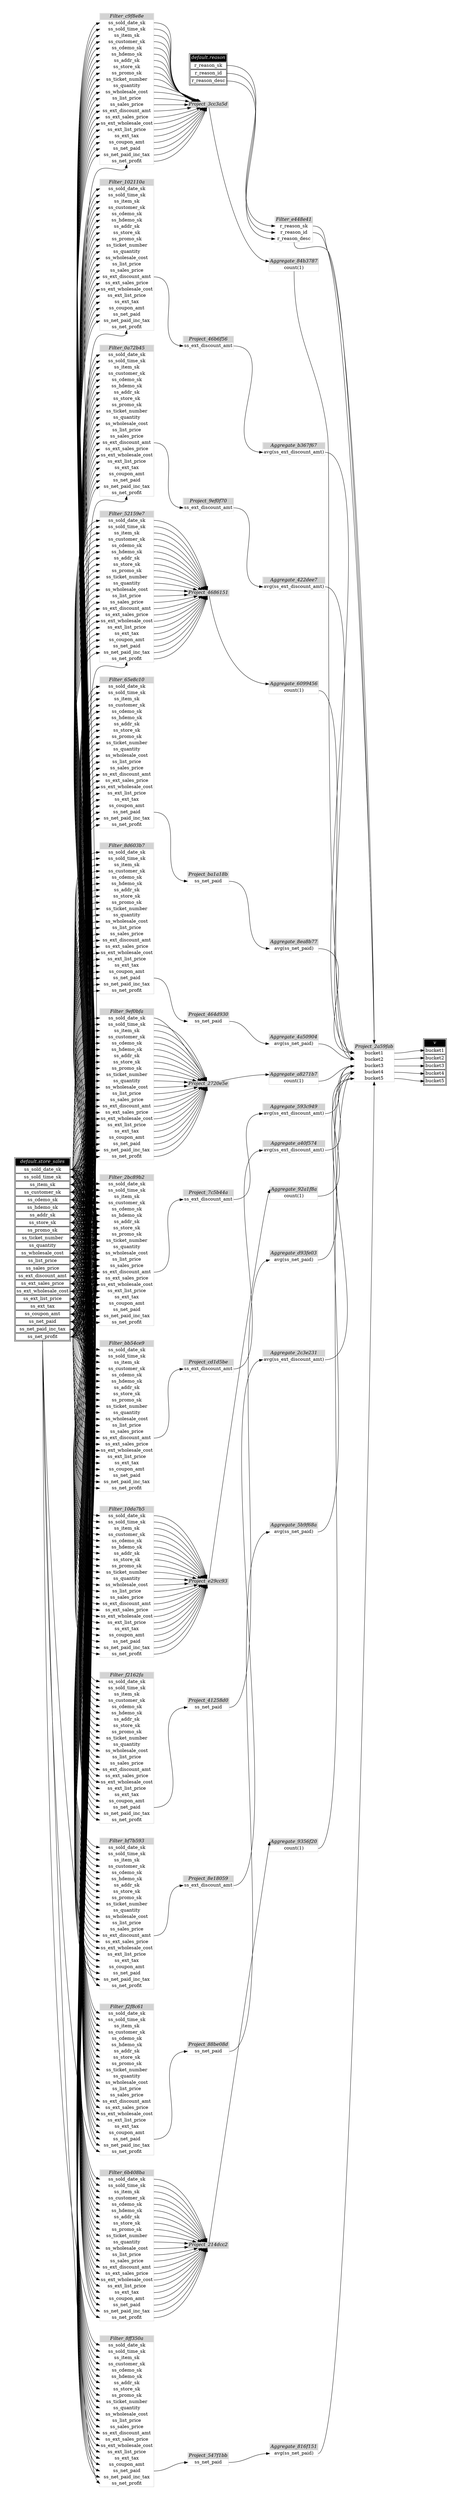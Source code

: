 // Automatically generated by TPCDSFlowTestSuite


digraph {
  graph [pad="0.5" nodesep="0.5" ranksep="1" fontname="Helvetica" rankdir=LR];
  node [shape=plaintext]

  
"Aggregate_2c3e231" [label=<
<table color="lightgray" border="1" cellborder="0" cellspacing="0">
  <tr><td bgcolor="lightgray" port="nodeName"><i>Aggregate_2c3e231</i></td></tr>
  <tr><td port="0">avg(ss_ext_discount_amt)</td></tr>
</table>>];
     

"Aggregate_422dee7" [label=<
<table color="lightgray" border="1" cellborder="0" cellspacing="0">
  <tr><td bgcolor="lightgray" port="nodeName"><i>Aggregate_422dee7</i></td></tr>
  <tr><td port="0">avg(ss_ext_discount_amt)</td></tr>
</table>>];
     

"Aggregate_4a50904" [label=<
<table color="lightgray" border="1" cellborder="0" cellspacing="0">
  <tr><td bgcolor="lightgray" port="nodeName"><i>Aggregate_4a50904</i></td></tr>
  <tr><td port="0">avg(ss_net_paid)</td></tr>
</table>>];
     

"Aggregate_593c949" [label=<
<table color="lightgray" border="1" cellborder="0" cellspacing="0">
  <tr><td bgcolor="lightgray" port="nodeName"><i>Aggregate_593c949</i></td></tr>
  <tr><td port="0">avg(ss_ext_discount_amt)</td></tr>
</table>>];
     

"Aggregate_5b9f68a" [label=<
<table color="lightgray" border="1" cellborder="0" cellspacing="0">
  <tr><td bgcolor="lightgray" port="nodeName"><i>Aggregate_5b9f68a</i></td></tr>
  <tr><td port="0">avg(ss_net_paid)</td></tr>
</table>>];
     

"Aggregate_6099456" [label=<
<table color="lightgray" border="1" cellborder="0" cellspacing="0">
  <tr><td bgcolor="lightgray" port="nodeName"><i>Aggregate_6099456</i></td></tr>
  <tr><td port="0">count(1)</td></tr>
</table>>];
     

"Aggregate_816f151" [label=<
<table color="lightgray" border="1" cellborder="0" cellspacing="0">
  <tr><td bgcolor="lightgray" port="nodeName"><i>Aggregate_816f151</i></td></tr>
  <tr><td port="0">avg(ss_net_paid)</td></tr>
</table>>];
     

"Aggregate_84b3787" [label=<
<table color="lightgray" border="1" cellborder="0" cellspacing="0">
  <tr><td bgcolor="lightgray" port="nodeName"><i>Aggregate_84b3787</i></td></tr>
  <tr><td port="0">count(1)</td></tr>
</table>>];
     

"Aggregate_8ea8b77" [label=<
<table color="lightgray" border="1" cellborder="0" cellspacing="0">
  <tr><td bgcolor="lightgray" port="nodeName"><i>Aggregate_8ea8b77</i></td></tr>
  <tr><td port="0">avg(ss_net_paid)</td></tr>
</table>>];
     

"Aggregate_92a1f8a" [label=<
<table color="lightgray" border="1" cellborder="0" cellspacing="0">
  <tr><td bgcolor="lightgray" port="nodeName"><i>Aggregate_92a1f8a</i></td></tr>
  <tr><td port="0">count(1)</td></tr>
</table>>];
     

"Aggregate_9356f20" [label=<
<table color="lightgray" border="1" cellborder="0" cellspacing="0">
  <tr><td bgcolor="lightgray" port="nodeName"><i>Aggregate_9356f20</i></td></tr>
  <tr><td port="0">count(1)</td></tr>
</table>>];
     

"Aggregate_a40f574" [label=<
<table color="lightgray" border="1" cellborder="0" cellspacing="0">
  <tr><td bgcolor="lightgray" port="nodeName"><i>Aggregate_a40f574</i></td></tr>
  <tr><td port="0">avg(ss_ext_discount_amt)</td></tr>
</table>>];
     

"Aggregate_a8271b7" [label=<
<table color="lightgray" border="1" cellborder="0" cellspacing="0">
  <tr><td bgcolor="lightgray" port="nodeName"><i>Aggregate_a8271b7</i></td></tr>
  <tr><td port="0">count(1)</td></tr>
</table>>];
     

"Aggregate_b367f67" [label=<
<table color="lightgray" border="1" cellborder="0" cellspacing="0">
  <tr><td bgcolor="lightgray" port="nodeName"><i>Aggregate_b367f67</i></td></tr>
  <tr><td port="0">avg(ss_ext_discount_amt)</td></tr>
</table>>];
     

"Aggregate_d93fe03" [label=<
<table color="lightgray" border="1" cellborder="0" cellspacing="0">
  <tr><td bgcolor="lightgray" port="nodeName"><i>Aggregate_d93fe03</i></td></tr>
  <tr><td port="0">avg(ss_net_paid)</td></tr>
</table>>];
     

"Filter_0a72b45" [label=<
<table color="lightgray" border="1" cellborder="0" cellspacing="0">
  <tr><td bgcolor="lightgray" port="nodeName"><i>Filter_0a72b45</i></td></tr>
  <tr><td port="0">ss_sold_date_sk</td></tr>
<tr><td port="1">ss_sold_time_sk</td></tr>
<tr><td port="2">ss_item_sk</td></tr>
<tr><td port="3">ss_customer_sk</td></tr>
<tr><td port="4">ss_cdemo_sk</td></tr>
<tr><td port="5">ss_hdemo_sk</td></tr>
<tr><td port="6">ss_addr_sk</td></tr>
<tr><td port="7">ss_store_sk</td></tr>
<tr><td port="8">ss_promo_sk</td></tr>
<tr><td port="9">ss_ticket_number</td></tr>
<tr><td port="10">ss_quantity</td></tr>
<tr><td port="11">ss_wholesale_cost</td></tr>
<tr><td port="12">ss_list_price</td></tr>
<tr><td port="13">ss_sales_price</td></tr>
<tr><td port="14">ss_ext_discount_amt</td></tr>
<tr><td port="15">ss_ext_sales_price</td></tr>
<tr><td port="16">ss_ext_wholesale_cost</td></tr>
<tr><td port="17">ss_ext_list_price</td></tr>
<tr><td port="18">ss_ext_tax</td></tr>
<tr><td port="19">ss_coupon_amt</td></tr>
<tr><td port="20">ss_net_paid</td></tr>
<tr><td port="21">ss_net_paid_inc_tax</td></tr>
<tr><td port="22">ss_net_profit</td></tr>
</table>>];
     

"Filter_102110a" [label=<
<table color="lightgray" border="1" cellborder="0" cellspacing="0">
  <tr><td bgcolor="lightgray" port="nodeName"><i>Filter_102110a</i></td></tr>
  <tr><td port="0">ss_sold_date_sk</td></tr>
<tr><td port="1">ss_sold_time_sk</td></tr>
<tr><td port="2">ss_item_sk</td></tr>
<tr><td port="3">ss_customer_sk</td></tr>
<tr><td port="4">ss_cdemo_sk</td></tr>
<tr><td port="5">ss_hdemo_sk</td></tr>
<tr><td port="6">ss_addr_sk</td></tr>
<tr><td port="7">ss_store_sk</td></tr>
<tr><td port="8">ss_promo_sk</td></tr>
<tr><td port="9">ss_ticket_number</td></tr>
<tr><td port="10">ss_quantity</td></tr>
<tr><td port="11">ss_wholesale_cost</td></tr>
<tr><td port="12">ss_list_price</td></tr>
<tr><td port="13">ss_sales_price</td></tr>
<tr><td port="14">ss_ext_discount_amt</td></tr>
<tr><td port="15">ss_ext_sales_price</td></tr>
<tr><td port="16">ss_ext_wholesale_cost</td></tr>
<tr><td port="17">ss_ext_list_price</td></tr>
<tr><td port="18">ss_ext_tax</td></tr>
<tr><td port="19">ss_coupon_amt</td></tr>
<tr><td port="20">ss_net_paid</td></tr>
<tr><td port="21">ss_net_paid_inc_tax</td></tr>
<tr><td port="22">ss_net_profit</td></tr>
</table>>];
     

"Filter_10da7b5" [label=<
<table color="lightgray" border="1" cellborder="0" cellspacing="0">
  <tr><td bgcolor="lightgray" port="nodeName"><i>Filter_10da7b5</i></td></tr>
  <tr><td port="0">ss_sold_date_sk</td></tr>
<tr><td port="1">ss_sold_time_sk</td></tr>
<tr><td port="2">ss_item_sk</td></tr>
<tr><td port="3">ss_customer_sk</td></tr>
<tr><td port="4">ss_cdemo_sk</td></tr>
<tr><td port="5">ss_hdemo_sk</td></tr>
<tr><td port="6">ss_addr_sk</td></tr>
<tr><td port="7">ss_store_sk</td></tr>
<tr><td port="8">ss_promo_sk</td></tr>
<tr><td port="9">ss_ticket_number</td></tr>
<tr><td port="10">ss_quantity</td></tr>
<tr><td port="11">ss_wholesale_cost</td></tr>
<tr><td port="12">ss_list_price</td></tr>
<tr><td port="13">ss_sales_price</td></tr>
<tr><td port="14">ss_ext_discount_amt</td></tr>
<tr><td port="15">ss_ext_sales_price</td></tr>
<tr><td port="16">ss_ext_wholesale_cost</td></tr>
<tr><td port="17">ss_ext_list_price</td></tr>
<tr><td port="18">ss_ext_tax</td></tr>
<tr><td port="19">ss_coupon_amt</td></tr>
<tr><td port="20">ss_net_paid</td></tr>
<tr><td port="21">ss_net_paid_inc_tax</td></tr>
<tr><td port="22">ss_net_profit</td></tr>
</table>>];
     

"Filter_2bc89b2" [label=<
<table color="lightgray" border="1" cellborder="0" cellspacing="0">
  <tr><td bgcolor="lightgray" port="nodeName"><i>Filter_2bc89b2</i></td></tr>
  <tr><td port="0">ss_sold_date_sk</td></tr>
<tr><td port="1">ss_sold_time_sk</td></tr>
<tr><td port="2">ss_item_sk</td></tr>
<tr><td port="3">ss_customer_sk</td></tr>
<tr><td port="4">ss_cdemo_sk</td></tr>
<tr><td port="5">ss_hdemo_sk</td></tr>
<tr><td port="6">ss_addr_sk</td></tr>
<tr><td port="7">ss_store_sk</td></tr>
<tr><td port="8">ss_promo_sk</td></tr>
<tr><td port="9">ss_ticket_number</td></tr>
<tr><td port="10">ss_quantity</td></tr>
<tr><td port="11">ss_wholesale_cost</td></tr>
<tr><td port="12">ss_list_price</td></tr>
<tr><td port="13">ss_sales_price</td></tr>
<tr><td port="14">ss_ext_discount_amt</td></tr>
<tr><td port="15">ss_ext_sales_price</td></tr>
<tr><td port="16">ss_ext_wholesale_cost</td></tr>
<tr><td port="17">ss_ext_list_price</td></tr>
<tr><td port="18">ss_ext_tax</td></tr>
<tr><td port="19">ss_coupon_amt</td></tr>
<tr><td port="20">ss_net_paid</td></tr>
<tr><td port="21">ss_net_paid_inc_tax</td></tr>
<tr><td port="22">ss_net_profit</td></tr>
</table>>];
     

"Filter_52159e7" [label=<
<table color="lightgray" border="1" cellborder="0" cellspacing="0">
  <tr><td bgcolor="lightgray" port="nodeName"><i>Filter_52159e7</i></td></tr>
  <tr><td port="0">ss_sold_date_sk</td></tr>
<tr><td port="1">ss_sold_time_sk</td></tr>
<tr><td port="2">ss_item_sk</td></tr>
<tr><td port="3">ss_customer_sk</td></tr>
<tr><td port="4">ss_cdemo_sk</td></tr>
<tr><td port="5">ss_hdemo_sk</td></tr>
<tr><td port="6">ss_addr_sk</td></tr>
<tr><td port="7">ss_store_sk</td></tr>
<tr><td port="8">ss_promo_sk</td></tr>
<tr><td port="9">ss_ticket_number</td></tr>
<tr><td port="10">ss_quantity</td></tr>
<tr><td port="11">ss_wholesale_cost</td></tr>
<tr><td port="12">ss_list_price</td></tr>
<tr><td port="13">ss_sales_price</td></tr>
<tr><td port="14">ss_ext_discount_amt</td></tr>
<tr><td port="15">ss_ext_sales_price</td></tr>
<tr><td port="16">ss_ext_wholesale_cost</td></tr>
<tr><td port="17">ss_ext_list_price</td></tr>
<tr><td port="18">ss_ext_tax</td></tr>
<tr><td port="19">ss_coupon_amt</td></tr>
<tr><td port="20">ss_net_paid</td></tr>
<tr><td port="21">ss_net_paid_inc_tax</td></tr>
<tr><td port="22">ss_net_profit</td></tr>
</table>>];
     

"Filter_65e8c10" [label=<
<table color="lightgray" border="1" cellborder="0" cellspacing="0">
  <tr><td bgcolor="lightgray" port="nodeName"><i>Filter_65e8c10</i></td></tr>
  <tr><td port="0">ss_sold_date_sk</td></tr>
<tr><td port="1">ss_sold_time_sk</td></tr>
<tr><td port="2">ss_item_sk</td></tr>
<tr><td port="3">ss_customer_sk</td></tr>
<tr><td port="4">ss_cdemo_sk</td></tr>
<tr><td port="5">ss_hdemo_sk</td></tr>
<tr><td port="6">ss_addr_sk</td></tr>
<tr><td port="7">ss_store_sk</td></tr>
<tr><td port="8">ss_promo_sk</td></tr>
<tr><td port="9">ss_ticket_number</td></tr>
<tr><td port="10">ss_quantity</td></tr>
<tr><td port="11">ss_wholesale_cost</td></tr>
<tr><td port="12">ss_list_price</td></tr>
<tr><td port="13">ss_sales_price</td></tr>
<tr><td port="14">ss_ext_discount_amt</td></tr>
<tr><td port="15">ss_ext_sales_price</td></tr>
<tr><td port="16">ss_ext_wholesale_cost</td></tr>
<tr><td port="17">ss_ext_list_price</td></tr>
<tr><td port="18">ss_ext_tax</td></tr>
<tr><td port="19">ss_coupon_amt</td></tr>
<tr><td port="20">ss_net_paid</td></tr>
<tr><td port="21">ss_net_paid_inc_tax</td></tr>
<tr><td port="22">ss_net_profit</td></tr>
</table>>];
     

"Filter_6b408ba" [label=<
<table color="lightgray" border="1" cellborder="0" cellspacing="0">
  <tr><td bgcolor="lightgray" port="nodeName"><i>Filter_6b408ba</i></td></tr>
  <tr><td port="0">ss_sold_date_sk</td></tr>
<tr><td port="1">ss_sold_time_sk</td></tr>
<tr><td port="2">ss_item_sk</td></tr>
<tr><td port="3">ss_customer_sk</td></tr>
<tr><td port="4">ss_cdemo_sk</td></tr>
<tr><td port="5">ss_hdemo_sk</td></tr>
<tr><td port="6">ss_addr_sk</td></tr>
<tr><td port="7">ss_store_sk</td></tr>
<tr><td port="8">ss_promo_sk</td></tr>
<tr><td port="9">ss_ticket_number</td></tr>
<tr><td port="10">ss_quantity</td></tr>
<tr><td port="11">ss_wholesale_cost</td></tr>
<tr><td port="12">ss_list_price</td></tr>
<tr><td port="13">ss_sales_price</td></tr>
<tr><td port="14">ss_ext_discount_amt</td></tr>
<tr><td port="15">ss_ext_sales_price</td></tr>
<tr><td port="16">ss_ext_wholesale_cost</td></tr>
<tr><td port="17">ss_ext_list_price</td></tr>
<tr><td port="18">ss_ext_tax</td></tr>
<tr><td port="19">ss_coupon_amt</td></tr>
<tr><td port="20">ss_net_paid</td></tr>
<tr><td port="21">ss_net_paid_inc_tax</td></tr>
<tr><td port="22">ss_net_profit</td></tr>
</table>>];
     

"Filter_8d603b7" [label=<
<table color="lightgray" border="1" cellborder="0" cellspacing="0">
  <tr><td bgcolor="lightgray" port="nodeName"><i>Filter_8d603b7</i></td></tr>
  <tr><td port="0">ss_sold_date_sk</td></tr>
<tr><td port="1">ss_sold_time_sk</td></tr>
<tr><td port="2">ss_item_sk</td></tr>
<tr><td port="3">ss_customer_sk</td></tr>
<tr><td port="4">ss_cdemo_sk</td></tr>
<tr><td port="5">ss_hdemo_sk</td></tr>
<tr><td port="6">ss_addr_sk</td></tr>
<tr><td port="7">ss_store_sk</td></tr>
<tr><td port="8">ss_promo_sk</td></tr>
<tr><td port="9">ss_ticket_number</td></tr>
<tr><td port="10">ss_quantity</td></tr>
<tr><td port="11">ss_wholesale_cost</td></tr>
<tr><td port="12">ss_list_price</td></tr>
<tr><td port="13">ss_sales_price</td></tr>
<tr><td port="14">ss_ext_discount_amt</td></tr>
<tr><td port="15">ss_ext_sales_price</td></tr>
<tr><td port="16">ss_ext_wholesale_cost</td></tr>
<tr><td port="17">ss_ext_list_price</td></tr>
<tr><td port="18">ss_ext_tax</td></tr>
<tr><td port="19">ss_coupon_amt</td></tr>
<tr><td port="20">ss_net_paid</td></tr>
<tr><td port="21">ss_net_paid_inc_tax</td></tr>
<tr><td port="22">ss_net_profit</td></tr>
</table>>];
     

"Filter_8ff350a" [label=<
<table color="lightgray" border="1" cellborder="0" cellspacing="0">
  <tr><td bgcolor="lightgray" port="nodeName"><i>Filter_8ff350a</i></td></tr>
  <tr><td port="0">ss_sold_date_sk</td></tr>
<tr><td port="1">ss_sold_time_sk</td></tr>
<tr><td port="2">ss_item_sk</td></tr>
<tr><td port="3">ss_customer_sk</td></tr>
<tr><td port="4">ss_cdemo_sk</td></tr>
<tr><td port="5">ss_hdemo_sk</td></tr>
<tr><td port="6">ss_addr_sk</td></tr>
<tr><td port="7">ss_store_sk</td></tr>
<tr><td port="8">ss_promo_sk</td></tr>
<tr><td port="9">ss_ticket_number</td></tr>
<tr><td port="10">ss_quantity</td></tr>
<tr><td port="11">ss_wholesale_cost</td></tr>
<tr><td port="12">ss_list_price</td></tr>
<tr><td port="13">ss_sales_price</td></tr>
<tr><td port="14">ss_ext_discount_amt</td></tr>
<tr><td port="15">ss_ext_sales_price</td></tr>
<tr><td port="16">ss_ext_wholesale_cost</td></tr>
<tr><td port="17">ss_ext_list_price</td></tr>
<tr><td port="18">ss_ext_tax</td></tr>
<tr><td port="19">ss_coupon_amt</td></tr>
<tr><td port="20">ss_net_paid</td></tr>
<tr><td port="21">ss_net_paid_inc_tax</td></tr>
<tr><td port="22">ss_net_profit</td></tr>
</table>>];
     

"Filter_9ef0bfa" [label=<
<table color="lightgray" border="1" cellborder="0" cellspacing="0">
  <tr><td bgcolor="lightgray" port="nodeName"><i>Filter_9ef0bfa</i></td></tr>
  <tr><td port="0">ss_sold_date_sk</td></tr>
<tr><td port="1">ss_sold_time_sk</td></tr>
<tr><td port="2">ss_item_sk</td></tr>
<tr><td port="3">ss_customer_sk</td></tr>
<tr><td port="4">ss_cdemo_sk</td></tr>
<tr><td port="5">ss_hdemo_sk</td></tr>
<tr><td port="6">ss_addr_sk</td></tr>
<tr><td port="7">ss_store_sk</td></tr>
<tr><td port="8">ss_promo_sk</td></tr>
<tr><td port="9">ss_ticket_number</td></tr>
<tr><td port="10">ss_quantity</td></tr>
<tr><td port="11">ss_wholesale_cost</td></tr>
<tr><td port="12">ss_list_price</td></tr>
<tr><td port="13">ss_sales_price</td></tr>
<tr><td port="14">ss_ext_discount_amt</td></tr>
<tr><td port="15">ss_ext_sales_price</td></tr>
<tr><td port="16">ss_ext_wholesale_cost</td></tr>
<tr><td port="17">ss_ext_list_price</td></tr>
<tr><td port="18">ss_ext_tax</td></tr>
<tr><td port="19">ss_coupon_amt</td></tr>
<tr><td port="20">ss_net_paid</td></tr>
<tr><td port="21">ss_net_paid_inc_tax</td></tr>
<tr><td port="22">ss_net_profit</td></tr>
</table>>];
     

"Filter_bb54ce9" [label=<
<table color="lightgray" border="1" cellborder="0" cellspacing="0">
  <tr><td bgcolor="lightgray" port="nodeName"><i>Filter_bb54ce9</i></td></tr>
  <tr><td port="0">ss_sold_date_sk</td></tr>
<tr><td port="1">ss_sold_time_sk</td></tr>
<tr><td port="2">ss_item_sk</td></tr>
<tr><td port="3">ss_customer_sk</td></tr>
<tr><td port="4">ss_cdemo_sk</td></tr>
<tr><td port="5">ss_hdemo_sk</td></tr>
<tr><td port="6">ss_addr_sk</td></tr>
<tr><td port="7">ss_store_sk</td></tr>
<tr><td port="8">ss_promo_sk</td></tr>
<tr><td port="9">ss_ticket_number</td></tr>
<tr><td port="10">ss_quantity</td></tr>
<tr><td port="11">ss_wholesale_cost</td></tr>
<tr><td port="12">ss_list_price</td></tr>
<tr><td port="13">ss_sales_price</td></tr>
<tr><td port="14">ss_ext_discount_amt</td></tr>
<tr><td port="15">ss_ext_sales_price</td></tr>
<tr><td port="16">ss_ext_wholesale_cost</td></tr>
<tr><td port="17">ss_ext_list_price</td></tr>
<tr><td port="18">ss_ext_tax</td></tr>
<tr><td port="19">ss_coupon_amt</td></tr>
<tr><td port="20">ss_net_paid</td></tr>
<tr><td port="21">ss_net_paid_inc_tax</td></tr>
<tr><td port="22">ss_net_profit</td></tr>
</table>>];
     

"Filter_bf7b593" [label=<
<table color="lightgray" border="1" cellborder="0" cellspacing="0">
  <tr><td bgcolor="lightgray" port="nodeName"><i>Filter_bf7b593</i></td></tr>
  <tr><td port="0">ss_sold_date_sk</td></tr>
<tr><td port="1">ss_sold_time_sk</td></tr>
<tr><td port="2">ss_item_sk</td></tr>
<tr><td port="3">ss_customer_sk</td></tr>
<tr><td port="4">ss_cdemo_sk</td></tr>
<tr><td port="5">ss_hdemo_sk</td></tr>
<tr><td port="6">ss_addr_sk</td></tr>
<tr><td port="7">ss_store_sk</td></tr>
<tr><td port="8">ss_promo_sk</td></tr>
<tr><td port="9">ss_ticket_number</td></tr>
<tr><td port="10">ss_quantity</td></tr>
<tr><td port="11">ss_wholesale_cost</td></tr>
<tr><td port="12">ss_list_price</td></tr>
<tr><td port="13">ss_sales_price</td></tr>
<tr><td port="14">ss_ext_discount_amt</td></tr>
<tr><td port="15">ss_ext_sales_price</td></tr>
<tr><td port="16">ss_ext_wholesale_cost</td></tr>
<tr><td port="17">ss_ext_list_price</td></tr>
<tr><td port="18">ss_ext_tax</td></tr>
<tr><td port="19">ss_coupon_amt</td></tr>
<tr><td port="20">ss_net_paid</td></tr>
<tr><td port="21">ss_net_paid_inc_tax</td></tr>
<tr><td port="22">ss_net_profit</td></tr>
</table>>];
     

"Filter_c9f8e8e" [label=<
<table color="lightgray" border="1" cellborder="0" cellspacing="0">
  <tr><td bgcolor="lightgray" port="nodeName"><i>Filter_c9f8e8e</i></td></tr>
  <tr><td port="0">ss_sold_date_sk</td></tr>
<tr><td port="1">ss_sold_time_sk</td></tr>
<tr><td port="2">ss_item_sk</td></tr>
<tr><td port="3">ss_customer_sk</td></tr>
<tr><td port="4">ss_cdemo_sk</td></tr>
<tr><td port="5">ss_hdemo_sk</td></tr>
<tr><td port="6">ss_addr_sk</td></tr>
<tr><td port="7">ss_store_sk</td></tr>
<tr><td port="8">ss_promo_sk</td></tr>
<tr><td port="9">ss_ticket_number</td></tr>
<tr><td port="10">ss_quantity</td></tr>
<tr><td port="11">ss_wholesale_cost</td></tr>
<tr><td port="12">ss_list_price</td></tr>
<tr><td port="13">ss_sales_price</td></tr>
<tr><td port="14">ss_ext_discount_amt</td></tr>
<tr><td port="15">ss_ext_sales_price</td></tr>
<tr><td port="16">ss_ext_wholesale_cost</td></tr>
<tr><td port="17">ss_ext_list_price</td></tr>
<tr><td port="18">ss_ext_tax</td></tr>
<tr><td port="19">ss_coupon_amt</td></tr>
<tr><td port="20">ss_net_paid</td></tr>
<tr><td port="21">ss_net_paid_inc_tax</td></tr>
<tr><td port="22">ss_net_profit</td></tr>
</table>>];
     

"Filter_e448e41" [label=<
<table color="lightgray" border="1" cellborder="0" cellspacing="0">
  <tr><td bgcolor="lightgray" port="nodeName"><i>Filter_e448e41</i></td></tr>
  <tr><td port="0">r_reason_sk</td></tr>
<tr><td port="1">r_reason_id</td></tr>
<tr><td port="2">r_reason_desc</td></tr>
</table>>];
     

"Filter_f2162fa" [label=<
<table color="lightgray" border="1" cellborder="0" cellspacing="0">
  <tr><td bgcolor="lightgray" port="nodeName"><i>Filter_f2162fa</i></td></tr>
  <tr><td port="0">ss_sold_date_sk</td></tr>
<tr><td port="1">ss_sold_time_sk</td></tr>
<tr><td port="2">ss_item_sk</td></tr>
<tr><td port="3">ss_customer_sk</td></tr>
<tr><td port="4">ss_cdemo_sk</td></tr>
<tr><td port="5">ss_hdemo_sk</td></tr>
<tr><td port="6">ss_addr_sk</td></tr>
<tr><td port="7">ss_store_sk</td></tr>
<tr><td port="8">ss_promo_sk</td></tr>
<tr><td port="9">ss_ticket_number</td></tr>
<tr><td port="10">ss_quantity</td></tr>
<tr><td port="11">ss_wholesale_cost</td></tr>
<tr><td port="12">ss_list_price</td></tr>
<tr><td port="13">ss_sales_price</td></tr>
<tr><td port="14">ss_ext_discount_amt</td></tr>
<tr><td port="15">ss_ext_sales_price</td></tr>
<tr><td port="16">ss_ext_wholesale_cost</td></tr>
<tr><td port="17">ss_ext_list_price</td></tr>
<tr><td port="18">ss_ext_tax</td></tr>
<tr><td port="19">ss_coupon_amt</td></tr>
<tr><td port="20">ss_net_paid</td></tr>
<tr><td port="21">ss_net_paid_inc_tax</td></tr>
<tr><td port="22">ss_net_profit</td></tr>
</table>>];
     

"Filter_f2f8c61" [label=<
<table color="lightgray" border="1" cellborder="0" cellspacing="0">
  <tr><td bgcolor="lightgray" port="nodeName"><i>Filter_f2f8c61</i></td></tr>
  <tr><td port="0">ss_sold_date_sk</td></tr>
<tr><td port="1">ss_sold_time_sk</td></tr>
<tr><td port="2">ss_item_sk</td></tr>
<tr><td port="3">ss_customer_sk</td></tr>
<tr><td port="4">ss_cdemo_sk</td></tr>
<tr><td port="5">ss_hdemo_sk</td></tr>
<tr><td port="6">ss_addr_sk</td></tr>
<tr><td port="7">ss_store_sk</td></tr>
<tr><td port="8">ss_promo_sk</td></tr>
<tr><td port="9">ss_ticket_number</td></tr>
<tr><td port="10">ss_quantity</td></tr>
<tr><td port="11">ss_wholesale_cost</td></tr>
<tr><td port="12">ss_list_price</td></tr>
<tr><td port="13">ss_sales_price</td></tr>
<tr><td port="14">ss_ext_discount_amt</td></tr>
<tr><td port="15">ss_ext_sales_price</td></tr>
<tr><td port="16">ss_ext_wholesale_cost</td></tr>
<tr><td port="17">ss_ext_list_price</td></tr>
<tr><td port="18">ss_ext_tax</td></tr>
<tr><td port="19">ss_coupon_amt</td></tr>
<tr><td port="20">ss_net_paid</td></tr>
<tr><td port="21">ss_net_paid_inc_tax</td></tr>
<tr><td port="22">ss_net_profit</td></tr>
</table>>];
     

"Project_214dcc2" [label=<
<table color="lightgray" border="1" cellborder="0" cellspacing="0">
  <tr><td bgcolor="lightgray" port="nodeName"><i>Project_214dcc2</i></td></tr>
  
</table>>];
     

"Project_2720e5e" [label=<
<table color="lightgray" border="1" cellborder="0" cellspacing="0">
  <tr><td bgcolor="lightgray" port="nodeName"><i>Project_2720e5e</i></td></tr>
  
</table>>];
     

"Project_2a59fab" [label=<
<table color="lightgray" border="1" cellborder="0" cellspacing="0">
  <tr><td bgcolor="lightgray" port="nodeName"><i>Project_2a59fab</i></td></tr>
  <tr><td port="0">bucket1</td></tr>
<tr><td port="1">bucket2</td></tr>
<tr><td port="2">bucket3</td></tr>
<tr><td port="3">bucket4</td></tr>
<tr><td port="4">bucket5</td></tr>
</table>>];
     

"Project_3cc3a5d" [label=<
<table color="lightgray" border="1" cellborder="0" cellspacing="0">
  <tr><td bgcolor="lightgray" port="nodeName"><i>Project_3cc3a5d</i></td></tr>
  
</table>>];
     

"Project_41258d0" [label=<
<table color="lightgray" border="1" cellborder="0" cellspacing="0">
  <tr><td bgcolor="lightgray" port="nodeName"><i>Project_41258d0</i></td></tr>
  <tr><td port="0">ss_net_paid</td></tr>
</table>>];
     

"Project_464d930" [label=<
<table color="lightgray" border="1" cellborder="0" cellspacing="0">
  <tr><td bgcolor="lightgray" port="nodeName"><i>Project_464d930</i></td></tr>
  <tr><td port="0">ss_net_paid</td></tr>
</table>>];
     

"Project_4686151" [label=<
<table color="lightgray" border="1" cellborder="0" cellspacing="0">
  <tr><td bgcolor="lightgray" port="nodeName"><i>Project_4686151</i></td></tr>
  
</table>>];
     

"Project_46b6f56" [label=<
<table color="lightgray" border="1" cellborder="0" cellspacing="0">
  <tr><td bgcolor="lightgray" port="nodeName"><i>Project_46b6f56</i></td></tr>
  <tr><td port="0">ss_ext_discount_amt</td></tr>
</table>>];
     

"Project_547f1bb" [label=<
<table color="lightgray" border="1" cellborder="0" cellspacing="0">
  <tr><td bgcolor="lightgray" port="nodeName"><i>Project_547f1bb</i></td></tr>
  <tr><td port="0">ss_net_paid</td></tr>
</table>>];
     

"Project_7c5b44a" [label=<
<table color="lightgray" border="1" cellborder="0" cellspacing="0">
  <tr><td bgcolor="lightgray" port="nodeName"><i>Project_7c5b44a</i></td></tr>
  <tr><td port="0">ss_ext_discount_amt</td></tr>
</table>>];
     

"Project_88be08d" [label=<
<table color="lightgray" border="1" cellborder="0" cellspacing="0">
  <tr><td bgcolor="lightgray" port="nodeName"><i>Project_88be08d</i></td></tr>
  <tr><td port="0">ss_net_paid</td></tr>
</table>>];
     

"Project_8e18059" [label=<
<table color="lightgray" border="1" cellborder="0" cellspacing="0">
  <tr><td bgcolor="lightgray" port="nodeName"><i>Project_8e18059</i></td></tr>
  <tr><td port="0">ss_ext_discount_amt</td></tr>
</table>>];
     

"Project_9ef0f70" [label=<
<table color="lightgray" border="1" cellborder="0" cellspacing="0">
  <tr><td bgcolor="lightgray" port="nodeName"><i>Project_9ef0f70</i></td></tr>
  <tr><td port="0">ss_ext_discount_amt</td></tr>
</table>>];
     

"Project_ba1a18b" [label=<
<table color="lightgray" border="1" cellborder="0" cellspacing="0">
  <tr><td bgcolor="lightgray" port="nodeName"><i>Project_ba1a18b</i></td></tr>
  <tr><td port="0">ss_net_paid</td></tr>
</table>>];
     

"Project_cd1d5be" [label=<
<table color="lightgray" border="1" cellborder="0" cellspacing="0">
  <tr><td bgcolor="lightgray" port="nodeName"><i>Project_cd1d5be</i></td></tr>
  <tr><td port="0">ss_ext_discount_amt</td></tr>
</table>>];
     

"Project_e29cc93" [label=<
<table color="lightgray" border="1" cellborder="0" cellspacing="0">
  <tr><td bgcolor="lightgray" port="nodeName"><i>Project_e29cc93</i></td></tr>
  
</table>>];
     

"default.reason" [color="black" label=<
<table>
  <tr><td bgcolor="black" port="nodeName"><i><font color="white">default.reason</font></i></td></tr>
  <tr><td port="0">r_reason_sk</td></tr>
<tr><td port="1">r_reason_id</td></tr>
<tr><td port="2">r_reason_desc</td></tr>
</table>>];
     

"default.store_sales" [color="black" label=<
<table>
  <tr><td bgcolor="black" port="nodeName"><i><font color="white">default.store_sales</font></i></td></tr>
  <tr><td port="0">ss_sold_date_sk</td></tr>
<tr><td port="1">ss_sold_time_sk</td></tr>
<tr><td port="2">ss_item_sk</td></tr>
<tr><td port="3">ss_customer_sk</td></tr>
<tr><td port="4">ss_cdemo_sk</td></tr>
<tr><td port="5">ss_hdemo_sk</td></tr>
<tr><td port="6">ss_addr_sk</td></tr>
<tr><td port="7">ss_store_sk</td></tr>
<tr><td port="8">ss_promo_sk</td></tr>
<tr><td port="9">ss_ticket_number</td></tr>
<tr><td port="10">ss_quantity</td></tr>
<tr><td port="11">ss_wholesale_cost</td></tr>
<tr><td port="12">ss_list_price</td></tr>
<tr><td port="13">ss_sales_price</td></tr>
<tr><td port="14">ss_ext_discount_amt</td></tr>
<tr><td port="15">ss_ext_sales_price</td></tr>
<tr><td port="16">ss_ext_wholesale_cost</td></tr>
<tr><td port="17">ss_ext_list_price</td></tr>
<tr><td port="18">ss_ext_tax</td></tr>
<tr><td port="19">ss_coupon_amt</td></tr>
<tr><td port="20">ss_net_paid</td></tr>
<tr><td port="21">ss_net_paid_inc_tax</td></tr>
<tr><td port="22">ss_net_profit</td></tr>
</table>>];
     

"v" [color="black" label=<
<table>
  <tr><td bgcolor="black" port="nodeName"><i><font color="white">v</font></i></td></tr>
  <tr><td port="0">bucket1</td></tr>
<tr><td port="1">bucket2</td></tr>
<tr><td port="2">bucket3</td></tr>
<tr><td port="3">bucket4</td></tr>
<tr><td port="4">bucket5</td></tr>
</table>>];
     
  "Aggregate_2c3e231":0 -> "Project_2a59fab":4;
"Aggregate_422dee7":0 -> "Project_2a59fab":1;
"Aggregate_4a50904":0 -> "Project_2a59fab":1;
"Aggregate_593c949":0 -> "Project_2a59fab":2;
"Aggregate_5b9f68a":0 -> "Project_2a59fab":3;
"Aggregate_6099456":0 -> "Project_2a59fab":0;
"Aggregate_816f151":0 -> "Project_2a59fab":4;
"Aggregate_84b3787":0 -> "Project_2a59fab":1;
"Aggregate_8ea8b77":0 -> "Project_2a59fab":0;
"Aggregate_92a1f8a":0 -> "Project_2a59fab":4;
"Aggregate_9356f20":0 -> "Project_2a59fab":3;
"Aggregate_a40f574":0 -> "Project_2a59fab":3;
"Aggregate_a8271b7":0 -> "Project_2a59fab":2;
"Aggregate_b367f67":0 -> "Project_2a59fab":0;
"Aggregate_d93fe03":0 -> "Project_2a59fab":2;
"Filter_0a72b45":14 -> "Project_9ef0f70":0;
"Filter_102110a":14 -> "Project_46b6f56":0;
"Filter_10da7b5":0 -> "Project_e29cc93":nodeName;
"Filter_10da7b5":1 -> "Project_e29cc93":nodeName;
"Filter_10da7b5":10 -> "Project_e29cc93":nodeName;
"Filter_10da7b5":11 -> "Project_e29cc93":nodeName;
"Filter_10da7b5":12 -> "Project_e29cc93":nodeName;
"Filter_10da7b5":13 -> "Project_e29cc93":nodeName;
"Filter_10da7b5":14 -> "Project_e29cc93":nodeName;
"Filter_10da7b5":15 -> "Project_e29cc93":nodeName;
"Filter_10da7b5":16 -> "Project_e29cc93":nodeName;
"Filter_10da7b5":17 -> "Project_e29cc93":nodeName;
"Filter_10da7b5":18 -> "Project_e29cc93":nodeName;
"Filter_10da7b5":19 -> "Project_e29cc93":nodeName;
"Filter_10da7b5":2 -> "Project_e29cc93":nodeName;
"Filter_10da7b5":20 -> "Project_e29cc93":nodeName;
"Filter_10da7b5":21 -> "Project_e29cc93":nodeName;
"Filter_10da7b5":22 -> "Project_e29cc93":nodeName;
"Filter_10da7b5":3 -> "Project_e29cc93":nodeName;
"Filter_10da7b5":4 -> "Project_e29cc93":nodeName;
"Filter_10da7b5":5 -> "Project_e29cc93":nodeName;
"Filter_10da7b5":6 -> "Project_e29cc93":nodeName;
"Filter_10da7b5":7 -> "Project_e29cc93":nodeName;
"Filter_10da7b5":8 -> "Project_e29cc93":nodeName;
"Filter_10da7b5":9 -> "Project_e29cc93":nodeName;
"Filter_2bc89b2":14 -> "Project_7c5b44a":0;
"Filter_52159e7":0 -> "Project_4686151":nodeName;
"Filter_52159e7":1 -> "Project_4686151":nodeName;
"Filter_52159e7":10 -> "Project_4686151":nodeName;
"Filter_52159e7":11 -> "Project_4686151":nodeName;
"Filter_52159e7":12 -> "Project_4686151":nodeName;
"Filter_52159e7":13 -> "Project_4686151":nodeName;
"Filter_52159e7":14 -> "Project_4686151":nodeName;
"Filter_52159e7":15 -> "Project_4686151":nodeName;
"Filter_52159e7":16 -> "Project_4686151":nodeName;
"Filter_52159e7":17 -> "Project_4686151":nodeName;
"Filter_52159e7":18 -> "Project_4686151":nodeName;
"Filter_52159e7":19 -> "Project_4686151":nodeName;
"Filter_52159e7":2 -> "Project_4686151":nodeName;
"Filter_52159e7":20 -> "Project_4686151":nodeName;
"Filter_52159e7":21 -> "Project_4686151":nodeName;
"Filter_52159e7":22 -> "Project_4686151":nodeName;
"Filter_52159e7":3 -> "Project_4686151":nodeName;
"Filter_52159e7":4 -> "Project_4686151":nodeName;
"Filter_52159e7":5 -> "Project_4686151":nodeName;
"Filter_52159e7":6 -> "Project_4686151":nodeName;
"Filter_52159e7":7 -> "Project_4686151":nodeName;
"Filter_52159e7":8 -> "Project_4686151":nodeName;
"Filter_52159e7":9 -> "Project_4686151":nodeName;
"Filter_65e8c10":20 -> "Project_ba1a18b":0;
"Filter_6b408ba":0 -> "Project_214dcc2":nodeName;
"Filter_6b408ba":1 -> "Project_214dcc2":nodeName;
"Filter_6b408ba":10 -> "Project_214dcc2":nodeName;
"Filter_6b408ba":11 -> "Project_214dcc2":nodeName;
"Filter_6b408ba":12 -> "Project_214dcc2":nodeName;
"Filter_6b408ba":13 -> "Project_214dcc2":nodeName;
"Filter_6b408ba":14 -> "Project_214dcc2":nodeName;
"Filter_6b408ba":15 -> "Project_214dcc2":nodeName;
"Filter_6b408ba":16 -> "Project_214dcc2":nodeName;
"Filter_6b408ba":17 -> "Project_214dcc2":nodeName;
"Filter_6b408ba":18 -> "Project_214dcc2":nodeName;
"Filter_6b408ba":19 -> "Project_214dcc2":nodeName;
"Filter_6b408ba":2 -> "Project_214dcc2":nodeName;
"Filter_6b408ba":20 -> "Project_214dcc2":nodeName;
"Filter_6b408ba":21 -> "Project_214dcc2":nodeName;
"Filter_6b408ba":22 -> "Project_214dcc2":nodeName;
"Filter_6b408ba":3 -> "Project_214dcc2":nodeName;
"Filter_6b408ba":4 -> "Project_214dcc2":nodeName;
"Filter_6b408ba":5 -> "Project_214dcc2":nodeName;
"Filter_6b408ba":6 -> "Project_214dcc2":nodeName;
"Filter_6b408ba":7 -> "Project_214dcc2":nodeName;
"Filter_6b408ba":8 -> "Project_214dcc2":nodeName;
"Filter_6b408ba":9 -> "Project_214dcc2":nodeName;
"Filter_8d603b7":20 -> "Project_464d930":0;
"Filter_8ff350a":20 -> "Project_547f1bb":0;
"Filter_9ef0bfa":0 -> "Project_2720e5e":nodeName;
"Filter_9ef0bfa":1 -> "Project_2720e5e":nodeName;
"Filter_9ef0bfa":10 -> "Project_2720e5e":nodeName;
"Filter_9ef0bfa":11 -> "Project_2720e5e":nodeName;
"Filter_9ef0bfa":12 -> "Project_2720e5e":nodeName;
"Filter_9ef0bfa":13 -> "Project_2720e5e":nodeName;
"Filter_9ef0bfa":14 -> "Project_2720e5e":nodeName;
"Filter_9ef0bfa":15 -> "Project_2720e5e":nodeName;
"Filter_9ef0bfa":16 -> "Project_2720e5e":nodeName;
"Filter_9ef0bfa":17 -> "Project_2720e5e":nodeName;
"Filter_9ef0bfa":18 -> "Project_2720e5e":nodeName;
"Filter_9ef0bfa":19 -> "Project_2720e5e":nodeName;
"Filter_9ef0bfa":2 -> "Project_2720e5e":nodeName;
"Filter_9ef0bfa":20 -> "Project_2720e5e":nodeName;
"Filter_9ef0bfa":21 -> "Project_2720e5e":nodeName;
"Filter_9ef0bfa":22 -> "Project_2720e5e":nodeName;
"Filter_9ef0bfa":3 -> "Project_2720e5e":nodeName;
"Filter_9ef0bfa":4 -> "Project_2720e5e":nodeName;
"Filter_9ef0bfa":5 -> "Project_2720e5e":nodeName;
"Filter_9ef0bfa":6 -> "Project_2720e5e":nodeName;
"Filter_9ef0bfa":7 -> "Project_2720e5e":nodeName;
"Filter_9ef0bfa":8 -> "Project_2720e5e":nodeName;
"Filter_9ef0bfa":9 -> "Project_2720e5e":nodeName;
"Filter_bb54ce9":14 -> "Project_cd1d5be":0;
"Filter_bf7b593":14 -> "Project_8e18059":0;
"Filter_c9f8e8e":0 -> "Project_3cc3a5d":nodeName;
"Filter_c9f8e8e":1 -> "Project_3cc3a5d":nodeName;
"Filter_c9f8e8e":10 -> "Project_3cc3a5d":nodeName;
"Filter_c9f8e8e":11 -> "Project_3cc3a5d":nodeName;
"Filter_c9f8e8e":12 -> "Project_3cc3a5d":nodeName;
"Filter_c9f8e8e":13 -> "Project_3cc3a5d":nodeName;
"Filter_c9f8e8e":14 -> "Project_3cc3a5d":nodeName;
"Filter_c9f8e8e":15 -> "Project_3cc3a5d":nodeName;
"Filter_c9f8e8e":16 -> "Project_3cc3a5d":nodeName;
"Filter_c9f8e8e":17 -> "Project_3cc3a5d":nodeName;
"Filter_c9f8e8e":18 -> "Project_3cc3a5d":nodeName;
"Filter_c9f8e8e":19 -> "Project_3cc3a5d":nodeName;
"Filter_c9f8e8e":2 -> "Project_3cc3a5d":nodeName;
"Filter_c9f8e8e":20 -> "Project_3cc3a5d":nodeName;
"Filter_c9f8e8e":21 -> "Project_3cc3a5d":nodeName;
"Filter_c9f8e8e":22 -> "Project_3cc3a5d":nodeName;
"Filter_c9f8e8e":3 -> "Project_3cc3a5d":nodeName;
"Filter_c9f8e8e":4 -> "Project_3cc3a5d":nodeName;
"Filter_c9f8e8e":5 -> "Project_3cc3a5d":nodeName;
"Filter_c9f8e8e":6 -> "Project_3cc3a5d":nodeName;
"Filter_c9f8e8e":7 -> "Project_3cc3a5d":nodeName;
"Filter_c9f8e8e":8 -> "Project_3cc3a5d":nodeName;
"Filter_c9f8e8e":9 -> "Project_3cc3a5d":nodeName;
"Filter_e448e41":0 -> "Project_2a59fab":nodeName;
"Filter_e448e41":1 -> "Project_2a59fab":nodeName;
"Filter_e448e41":2 -> "Project_2a59fab":nodeName;
"Filter_f2162fa":20 -> "Project_41258d0":0;
"Filter_f2f8c61":20 -> "Project_88be08d":0;
"Project_214dcc2":nodeName -> "Aggregate_9356f20":nodeName;
"Project_2720e5e":nodeName -> "Aggregate_a8271b7":nodeName;
"Project_2a59fab":0 -> "v":0;
"Project_2a59fab":1 -> "v":1;
"Project_2a59fab":2 -> "v":2;
"Project_2a59fab":3 -> "v":3;
"Project_2a59fab":4 -> "v":4;
"Project_3cc3a5d":nodeName -> "Aggregate_84b3787":nodeName;
"Project_41258d0":0 -> "Aggregate_d93fe03":0;
"Project_464d930":0 -> "Aggregate_4a50904":0;
"Project_4686151":nodeName -> "Aggregate_6099456":nodeName;
"Project_46b6f56":0 -> "Aggregate_b367f67":0;
"Project_547f1bb":0 -> "Aggregate_816f151":0;
"Project_7c5b44a":0 -> "Aggregate_593c949":0;
"Project_88be08d":0 -> "Aggregate_5b9f68a":0;
"Project_8e18059":0 -> "Aggregate_2c3e231":0;
"Project_9ef0f70":0 -> "Aggregate_422dee7":0;
"Project_ba1a18b":0 -> "Aggregate_8ea8b77":0;
"Project_cd1d5be":0 -> "Aggregate_a40f574":0;
"Project_e29cc93":nodeName -> "Aggregate_92a1f8a":nodeName;
"default.reason":0 -> "Filter_e448e41":0;
"default.reason":1 -> "Filter_e448e41":1;
"default.reason":2 -> "Filter_e448e41":2;
"default.store_sales":0 -> "Filter_0a72b45":0;
"default.store_sales":0 -> "Filter_102110a":0;
"default.store_sales":0 -> "Filter_10da7b5":0;
"default.store_sales":0 -> "Filter_2bc89b2":0;
"default.store_sales":0 -> "Filter_52159e7":0;
"default.store_sales":0 -> "Filter_65e8c10":0;
"default.store_sales":0 -> "Filter_6b408ba":0;
"default.store_sales":0 -> "Filter_8d603b7":0;
"default.store_sales":0 -> "Filter_8ff350a":0;
"default.store_sales":0 -> "Filter_9ef0bfa":0;
"default.store_sales":0 -> "Filter_bb54ce9":0;
"default.store_sales":0 -> "Filter_bf7b593":0;
"default.store_sales":0 -> "Filter_c9f8e8e":0;
"default.store_sales":0 -> "Filter_f2162fa":0;
"default.store_sales":0 -> "Filter_f2f8c61":0;
"default.store_sales":1 -> "Filter_0a72b45":1;
"default.store_sales":1 -> "Filter_102110a":1;
"default.store_sales":1 -> "Filter_10da7b5":1;
"default.store_sales":1 -> "Filter_2bc89b2":1;
"default.store_sales":1 -> "Filter_52159e7":1;
"default.store_sales":1 -> "Filter_65e8c10":1;
"default.store_sales":1 -> "Filter_6b408ba":1;
"default.store_sales":1 -> "Filter_8d603b7":1;
"default.store_sales":1 -> "Filter_8ff350a":1;
"default.store_sales":1 -> "Filter_9ef0bfa":1;
"default.store_sales":1 -> "Filter_bb54ce9":1;
"default.store_sales":1 -> "Filter_bf7b593":1;
"default.store_sales":1 -> "Filter_c9f8e8e":1;
"default.store_sales":1 -> "Filter_f2162fa":1;
"default.store_sales":1 -> "Filter_f2f8c61":1;
"default.store_sales":10 -> "Filter_0a72b45":10;
"default.store_sales":10 -> "Filter_102110a":10;
"default.store_sales":10 -> "Filter_10da7b5":10;
"default.store_sales":10 -> "Filter_2bc89b2":10;
"default.store_sales":10 -> "Filter_52159e7":10;
"default.store_sales":10 -> "Filter_65e8c10":10;
"default.store_sales":10 -> "Filter_6b408ba":10;
"default.store_sales":10 -> "Filter_8d603b7":10;
"default.store_sales":10 -> "Filter_8ff350a":10;
"default.store_sales":10 -> "Filter_9ef0bfa":10;
"default.store_sales":10 -> "Filter_bb54ce9":10;
"default.store_sales":10 -> "Filter_bf7b593":10;
"default.store_sales":10 -> "Filter_c9f8e8e":10;
"default.store_sales":10 -> "Filter_f2162fa":10;
"default.store_sales":10 -> "Filter_f2f8c61":10;
"default.store_sales":11 -> "Filter_0a72b45":11;
"default.store_sales":11 -> "Filter_102110a":11;
"default.store_sales":11 -> "Filter_10da7b5":11;
"default.store_sales":11 -> "Filter_2bc89b2":11;
"default.store_sales":11 -> "Filter_52159e7":11;
"default.store_sales":11 -> "Filter_65e8c10":11;
"default.store_sales":11 -> "Filter_6b408ba":11;
"default.store_sales":11 -> "Filter_8d603b7":11;
"default.store_sales":11 -> "Filter_8ff350a":11;
"default.store_sales":11 -> "Filter_9ef0bfa":11;
"default.store_sales":11 -> "Filter_bb54ce9":11;
"default.store_sales":11 -> "Filter_bf7b593":11;
"default.store_sales":11 -> "Filter_c9f8e8e":11;
"default.store_sales":11 -> "Filter_f2162fa":11;
"default.store_sales":11 -> "Filter_f2f8c61":11;
"default.store_sales":12 -> "Filter_0a72b45":12;
"default.store_sales":12 -> "Filter_102110a":12;
"default.store_sales":12 -> "Filter_10da7b5":12;
"default.store_sales":12 -> "Filter_2bc89b2":12;
"default.store_sales":12 -> "Filter_52159e7":12;
"default.store_sales":12 -> "Filter_65e8c10":12;
"default.store_sales":12 -> "Filter_6b408ba":12;
"default.store_sales":12 -> "Filter_8d603b7":12;
"default.store_sales":12 -> "Filter_8ff350a":12;
"default.store_sales":12 -> "Filter_9ef0bfa":12;
"default.store_sales":12 -> "Filter_bb54ce9":12;
"default.store_sales":12 -> "Filter_bf7b593":12;
"default.store_sales":12 -> "Filter_c9f8e8e":12;
"default.store_sales":12 -> "Filter_f2162fa":12;
"default.store_sales":12 -> "Filter_f2f8c61":12;
"default.store_sales":13 -> "Filter_0a72b45":13;
"default.store_sales":13 -> "Filter_102110a":13;
"default.store_sales":13 -> "Filter_10da7b5":13;
"default.store_sales":13 -> "Filter_2bc89b2":13;
"default.store_sales":13 -> "Filter_52159e7":13;
"default.store_sales":13 -> "Filter_65e8c10":13;
"default.store_sales":13 -> "Filter_6b408ba":13;
"default.store_sales":13 -> "Filter_8d603b7":13;
"default.store_sales":13 -> "Filter_8ff350a":13;
"default.store_sales":13 -> "Filter_9ef0bfa":13;
"default.store_sales":13 -> "Filter_bb54ce9":13;
"default.store_sales":13 -> "Filter_bf7b593":13;
"default.store_sales":13 -> "Filter_c9f8e8e":13;
"default.store_sales":13 -> "Filter_f2162fa":13;
"default.store_sales":13 -> "Filter_f2f8c61":13;
"default.store_sales":14 -> "Filter_0a72b45":14;
"default.store_sales":14 -> "Filter_102110a":14;
"default.store_sales":14 -> "Filter_10da7b5":14;
"default.store_sales":14 -> "Filter_2bc89b2":14;
"default.store_sales":14 -> "Filter_52159e7":14;
"default.store_sales":14 -> "Filter_65e8c10":14;
"default.store_sales":14 -> "Filter_6b408ba":14;
"default.store_sales":14 -> "Filter_8d603b7":14;
"default.store_sales":14 -> "Filter_8ff350a":14;
"default.store_sales":14 -> "Filter_9ef0bfa":14;
"default.store_sales":14 -> "Filter_bb54ce9":14;
"default.store_sales":14 -> "Filter_bf7b593":14;
"default.store_sales":14 -> "Filter_c9f8e8e":14;
"default.store_sales":14 -> "Filter_f2162fa":14;
"default.store_sales":14 -> "Filter_f2f8c61":14;
"default.store_sales":15 -> "Filter_0a72b45":15;
"default.store_sales":15 -> "Filter_102110a":15;
"default.store_sales":15 -> "Filter_10da7b5":15;
"default.store_sales":15 -> "Filter_2bc89b2":15;
"default.store_sales":15 -> "Filter_52159e7":15;
"default.store_sales":15 -> "Filter_65e8c10":15;
"default.store_sales":15 -> "Filter_6b408ba":15;
"default.store_sales":15 -> "Filter_8d603b7":15;
"default.store_sales":15 -> "Filter_8ff350a":15;
"default.store_sales":15 -> "Filter_9ef0bfa":15;
"default.store_sales":15 -> "Filter_bb54ce9":15;
"default.store_sales":15 -> "Filter_bf7b593":15;
"default.store_sales":15 -> "Filter_c9f8e8e":15;
"default.store_sales":15 -> "Filter_f2162fa":15;
"default.store_sales":15 -> "Filter_f2f8c61":15;
"default.store_sales":16 -> "Filter_0a72b45":16;
"default.store_sales":16 -> "Filter_102110a":16;
"default.store_sales":16 -> "Filter_10da7b5":16;
"default.store_sales":16 -> "Filter_2bc89b2":16;
"default.store_sales":16 -> "Filter_52159e7":16;
"default.store_sales":16 -> "Filter_65e8c10":16;
"default.store_sales":16 -> "Filter_6b408ba":16;
"default.store_sales":16 -> "Filter_8d603b7":16;
"default.store_sales":16 -> "Filter_8ff350a":16;
"default.store_sales":16 -> "Filter_9ef0bfa":16;
"default.store_sales":16 -> "Filter_bb54ce9":16;
"default.store_sales":16 -> "Filter_bf7b593":16;
"default.store_sales":16 -> "Filter_c9f8e8e":16;
"default.store_sales":16 -> "Filter_f2162fa":16;
"default.store_sales":16 -> "Filter_f2f8c61":16;
"default.store_sales":17 -> "Filter_0a72b45":17;
"default.store_sales":17 -> "Filter_102110a":17;
"default.store_sales":17 -> "Filter_10da7b5":17;
"default.store_sales":17 -> "Filter_2bc89b2":17;
"default.store_sales":17 -> "Filter_52159e7":17;
"default.store_sales":17 -> "Filter_65e8c10":17;
"default.store_sales":17 -> "Filter_6b408ba":17;
"default.store_sales":17 -> "Filter_8d603b7":17;
"default.store_sales":17 -> "Filter_8ff350a":17;
"default.store_sales":17 -> "Filter_9ef0bfa":17;
"default.store_sales":17 -> "Filter_bb54ce9":17;
"default.store_sales":17 -> "Filter_bf7b593":17;
"default.store_sales":17 -> "Filter_c9f8e8e":17;
"default.store_sales":17 -> "Filter_f2162fa":17;
"default.store_sales":17 -> "Filter_f2f8c61":17;
"default.store_sales":18 -> "Filter_0a72b45":18;
"default.store_sales":18 -> "Filter_102110a":18;
"default.store_sales":18 -> "Filter_10da7b5":18;
"default.store_sales":18 -> "Filter_2bc89b2":18;
"default.store_sales":18 -> "Filter_52159e7":18;
"default.store_sales":18 -> "Filter_65e8c10":18;
"default.store_sales":18 -> "Filter_6b408ba":18;
"default.store_sales":18 -> "Filter_8d603b7":18;
"default.store_sales":18 -> "Filter_8ff350a":18;
"default.store_sales":18 -> "Filter_9ef0bfa":18;
"default.store_sales":18 -> "Filter_bb54ce9":18;
"default.store_sales":18 -> "Filter_bf7b593":18;
"default.store_sales":18 -> "Filter_c9f8e8e":18;
"default.store_sales":18 -> "Filter_f2162fa":18;
"default.store_sales":18 -> "Filter_f2f8c61":18;
"default.store_sales":19 -> "Filter_0a72b45":19;
"default.store_sales":19 -> "Filter_102110a":19;
"default.store_sales":19 -> "Filter_10da7b5":19;
"default.store_sales":19 -> "Filter_2bc89b2":19;
"default.store_sales":19 -> "Filter_52159e7":19;
"default.store_sales":19 -> "Filter_65e8c10":19;
"default.store_sales":19 -> "Filter_6b408ba":19;
"default.store_sales":19 -> "Filter_8d603b7":19;
"default.store_sales":19 -> "Filter_8ff350a":19;
"default.store_sales":19 -> "Filter_9ef0bfa":19;
"default.store_sales":19 -> "Filter_bb54ce9":19;
"default.store_sales":19 -> "Filter_bf7b593":19;
"default.store_sales":19 -> "Filter_c9f8e8e":19;
"default.store_sales":19 -> "Filter_f2162fa":19;
"default.store_sales":19 -> "Filter_f2f8c61":19;
"default.store_sales":2 -> "Filter_0a72b45":2;
"default.store_sales":2 -> "Filter_102110a":2;
"default.store_sales":2 -> "Filter_10da7b5":2;
"default.store_sales":2 -> "Filter_2bc89b2":2;
"default.store_sales":2 -> "Filter_52159e7":2;
"default.store_sales":2 -> "Filter_65e8c10":2;
"default.store_sales":2 -> "Filter_6b408ba":2;
"default.store_sales":2 -> "Filter_8d603b7":2;
"default.store_sales":2 -> "Filter_8ff350a":2;
"default.store_sales":2 -> "Filter_9ef0bfa":2;
"default.store_sales":2 -> "Filter_bb54ce9":2;
"default.store_sales":2 -> "Filter_bf7b593":2;
"default.store_sales":2 -> "Filter_c9f8e8e":2;
"default.store_sales":2 -> "Filter_f2162fa":2;
"default.store_sales":2 -> "Filter_f2f8c61":2;
"default.store_sales":20 -> "Filter_0a72b45":20;
"default.store_sales":20 -> "Filter_102110a":20;
"default.store_sales":20 -> "Filter_10da7b5":20;
"default.store_sales":20 -> "Filter_2bc89b2":20;
"default.store_sales":20 -> "Filter_52159e7":20;
"default.store_sales":20 -> "Filter_65e8c10":20;
"default.store_sales":20 -> "Filter_6b408ba":20;
"default.store_sales":20 -> "Filter_8d603b7":20;
"default.store_sales":20 -> "Filter_8ff350a":20;
"default.store_sales":20 -> "Filter_9ef0bfa":20;
"default.store_sales":20 -> "Filter_bb54ce9":20;
"default.store_sales":20 -> "Filter_bf7b593":20;
"default.store_sales":20 -> "Filter_c9f8e8e":20;
"default.store_sales":20 -> "Filter_f2162fa":20;
"default.store_sales":20 -> "Filter_f2f8c61":20;
"default.store_sales":21 -> "Filter_0a72b45":21;
"default.store_sales":21 -> "Filter_102110a":21;
"default.store_sales":21 -> "Filter_10da7b5":21;
"default.store_sales":21 -> "Filter_2bc89b2":21;
"default.store_sales":21 -> "Filter_52159e7":21;
"default.store_sales":21 -> "Filter_65e8c10":21;
"default.store_sales":21 -> "Filter_6b408ba":21;
"default.store_sales":21 -> "Filter_8d603b7":21;
"default.store_sales":21 -> "Filter_8ff350a":21;
"default.store_sales":21 -> "Filter_9ef0bfa":21;
"default.store_sales":21 -> "Filter_bb54ce9":21;
"default.store_sales":21 -> "Filter_bf7b593":21;
"default.store_sales":21 -> "Filter_c9f8e8e":21;
"default.store_sales":21 -> "Filter_f2162fa":21;
"default.store_sales":21 -> "Filter_f2f8c61":21;
"default.store_sales":22 -> "Filter_0a72b45":22;
"default.store_sales":22 -> "Filter_102110a":22;
"default.store_sales":22 -> "Filter_10da7b5":22;
"default.store_sales":22 -> "Filter_2bc89b2":22;
"default.store_sales":22 -> "Filter_52159e7":22;
"default.store_sales":22 -> "Filter_65e8c10":22;
"default.store_sales":22 -> "Filter_6b408ba":22;
"default.store_sales":22 -> "Filter_8d603b7":22;
"default.store_sales":22 -> "Filter_8ff350a":22;
"default.store_sales":22 -> "Filter_9ef0bfa":22;
"default.store_sales":22 -> "Filter_bb54ce9":22;
"default.store_sales":22 -> "Filter_bf7b593":22;
"default.store_sales":22 -> "Filter_c9f8e8e":22;
"default.store_sales":22 -> "Filter_f2162fa":22;
"default.store_sales":22 -> "Filter_f2f8c61":22;
"default.store_sales":3 -> "Filter_0a72b45":3;
"default.store_sales":3 -> "Filter_102110a":3;
"default.store_sales":3 -> "Filter_10da7b5":3;
"default.store_sales":3 -> "Filter_2bc89b2":3;
"default.store_sales":3 -> "Filter_52159e7":3;
"default.store_sales":3 -> "Filter_65e8c10":3;
"default.store_sales":3 -> "Filter_6b408ba":3;
"default.store_sales":3 -> "Filter_8d603b7":3;
"default.store_sales":3 -> "Filter_8ff350a":3;
"default.store_sales":3 -> "Filter_9ef0bfa":3;
"default.store_sales":3 -> "Filter_bb54ce9":3;
"default.store_sales":3 -> "Filter_bf7b593":3;
"default.store_sales":3 -> "Filter_c9f8e8e":3;
"default.store_sales":3 -> "Filter_f2162fa":3;
"default.store_sales":3 -> "Filter_f2f8c61":3;
"default.store_sales":4 -> "Filter_0a72b45":4;
"default.store_sales":4 -> "Filter_102110a":4;
"default.store_sales":4 -> "Filter_10da7b5":4;
"default.store_sales":4 -> "Filter_2bc89b2":4;
"default.store_sales":4 -> "Filter_52159e7":4;
"default.store_sales":4 -> "Filter_65e8c10":4;
"default.store_sales":4 -> "Filter_6b408ba":4;
"default.store_sales":4 -> "Filter_8d603b7":4;
"default.store_sales":4 -> "Filter_8ff350a":4;
"default.store_sales":4 -> "Filter_9ef0bfa":4;
"default.store_sales":4 -> "Filter_bb54ce9":4;
"default.store_sales":4 -> "Filter_bf7b593":4;
"default.store_sales":4 -> "Filter_c9f8e8e":4;
"default.store_sales":4 -> "Filter_f2162fa":4;
"default.store_sales":4 -> "Filter_f2f8c61":4;
"default.store_sales":5 -> "Filter_0a72b45":5;
"default.store_sales":5 -> "Filter_102110a":5;
"default.store_sales":5 -> "Filter_10da7b5":5;
"default.store_sales":5 -> "Filter_2bc89b2":5;
"default.store_sales":5 -> "Filter_52159e7":5;
"default.store_sales":5 -> "Filter_65e8c10":5;
"default.store_sales":5 -> "Filter_6b408ba":5;
"default.store_sales":5 -> "Filter_8d603b7":5;
"default.store_sales":5 -> "Filter_8ff350a":5;
"default.store_sales":5 -> "Filter_9ef0bfa":5;
"default.store_sales":5 -> "Filter_bb54ce9":5;
"default.store_sales":5 -> "Filter_bf7b593":5;
"default.store_sales":5 -> "Filter_c9f8e8e":5;
"default.store_sales":5 -> "Filter_f2162fa":5;
"default.store_sales":5 -> "Filter_f2f8c61":5;
"default.store_sales":6 -> "Filter_0a72b45":6;
"default.store_sales":6 -> "Filter_102110a":6;
"default.store_sales":6 -> "Filter_10da7b5":6;
"default.store_sales":6 -> "Filter_2bc89b2":6;
"default.store_sales":6 -> "Filter_52159e7":6;
"default.store_sales":6 -> "Filter_65e8c10":6;
"default.store_sales":6 -> "Filter_6b408ba":6;
"default.store_sales":6 -> "Filter_8d603b7":6;
"default.store_sales":6 -> "Filter_8ff350a":6;
"default.store_sales":6 -> "Filter_9ef0bfa":6;
"default.store_sales":6 -> "Filter_bb54ce9":6;
"default.store_sales":6 -> "Filter_bf7b593":6;
"default.store_sales":6 -> "Filter_c9f8e8e":6;
"default.store_sales":6 -> "Filter_f2162fa":6;
"default.store_sales":6 -> "Filter_f2f8c61":6;
"default.store_sales":7 -> "Filter_0a72b45":7;
"default.store_sales":7 -> "Filter_102110a":7;
"default.store_sales":7 -> "Filter_10da7b5":7;
"default.store_sales":7 -> "Filter_2bc89b2":7;
"default.store_sales":7 -> "Filter_52159e7":7;
"default.store_sales":7 -> "Filter_65e8c10":7;
"default.store_sales":7 -> "Filter_6b408ba":7;
"default.store_sales":7 -> "Filter_8d603b7":7;
"default.store_sales":7 -> "Filter_8ff350a":7;
"default.store_sales":7 -> "Filter_9ef0bfa":7;
"default.store_sales":7 -> "Filter_bb54ce9":7;
"default.store_sales":7 -> "Filter_bf7b593":7;
"default.store_sales":7 -> "Filter_c9f8e8e":7;
"default.store_sales":7 -> "Filter_f2162fa":7;
"default.store_sales":7 -> "Filter_f2f8c61":7;
"default.store_sales":8 -> "Filter_0a72b45":8;
"default.store_sales":8 -> "Filter_102110a":8;
"default.store_sales":8 -> "Filter_10da7b5":8;
"default.store_sales":8 -> "Filter_2bc89b2":8;
"default.store_sales":8 -> "Filter_52159e7":8;
"default.store_sales":8 -> "Filter_65e8c10":8;
"default.store_sales":8 -> "Filter_6b408ba":8;
"default.store_sales":8 -> "Filter_8d603b7":8;
"default.store_sales":8 -> "Filter_8ff350a":8;
"default.store_sales":8 -> "Filter_9ef0bfa":8;
"default.store_sales":8 -> "Filter_bb54ce9":8;
"default.store_sales":8 -> "Filter_bf7b593":8;
"default.store_sales":8 -> "Filter_c9f8e8e":8;
"default.store_sales":8 -> "Filter_f2162fa":8;
"default.store_sales":8 -> "Filter_f2f8c61":8;
"default.store_sales":9 -> "Filter_0a72b45":9;
"default.store_sales":9 -> "Filter_102110a":9;
"default.store_sales":9 -> "Filter_10da7b5":9;
"default.store_sales":9 -> "Filter_2bc89b2":9;
"default.store_sales":9 -> "Filter_52159e7":9;
"default.store_sales":9 -> "Filter_65e8c10":9;
"default.store_sales":9 -> "Filter_6b408ba":9;
"default.store_sales":9 -> "Filter_8d603b7":9;
"default.store_sales":9 -> "Filter_8ff350a":9;
"default.store_sales":9 -> "Filter_9ef0bfa":9;
"default.store_sales":9 -> "Filter_bb54ce9":9;
"default.store_sales":9 -> "Filter_bf7b593":9;
"default.store_sales":9 -> "Filter_c9f8e8e":9;
"default.store_sales":9 -> "Filter_f2162fa":9;
"default.store_sales":9 -> "Filter_f2f8c61":9;
}
       